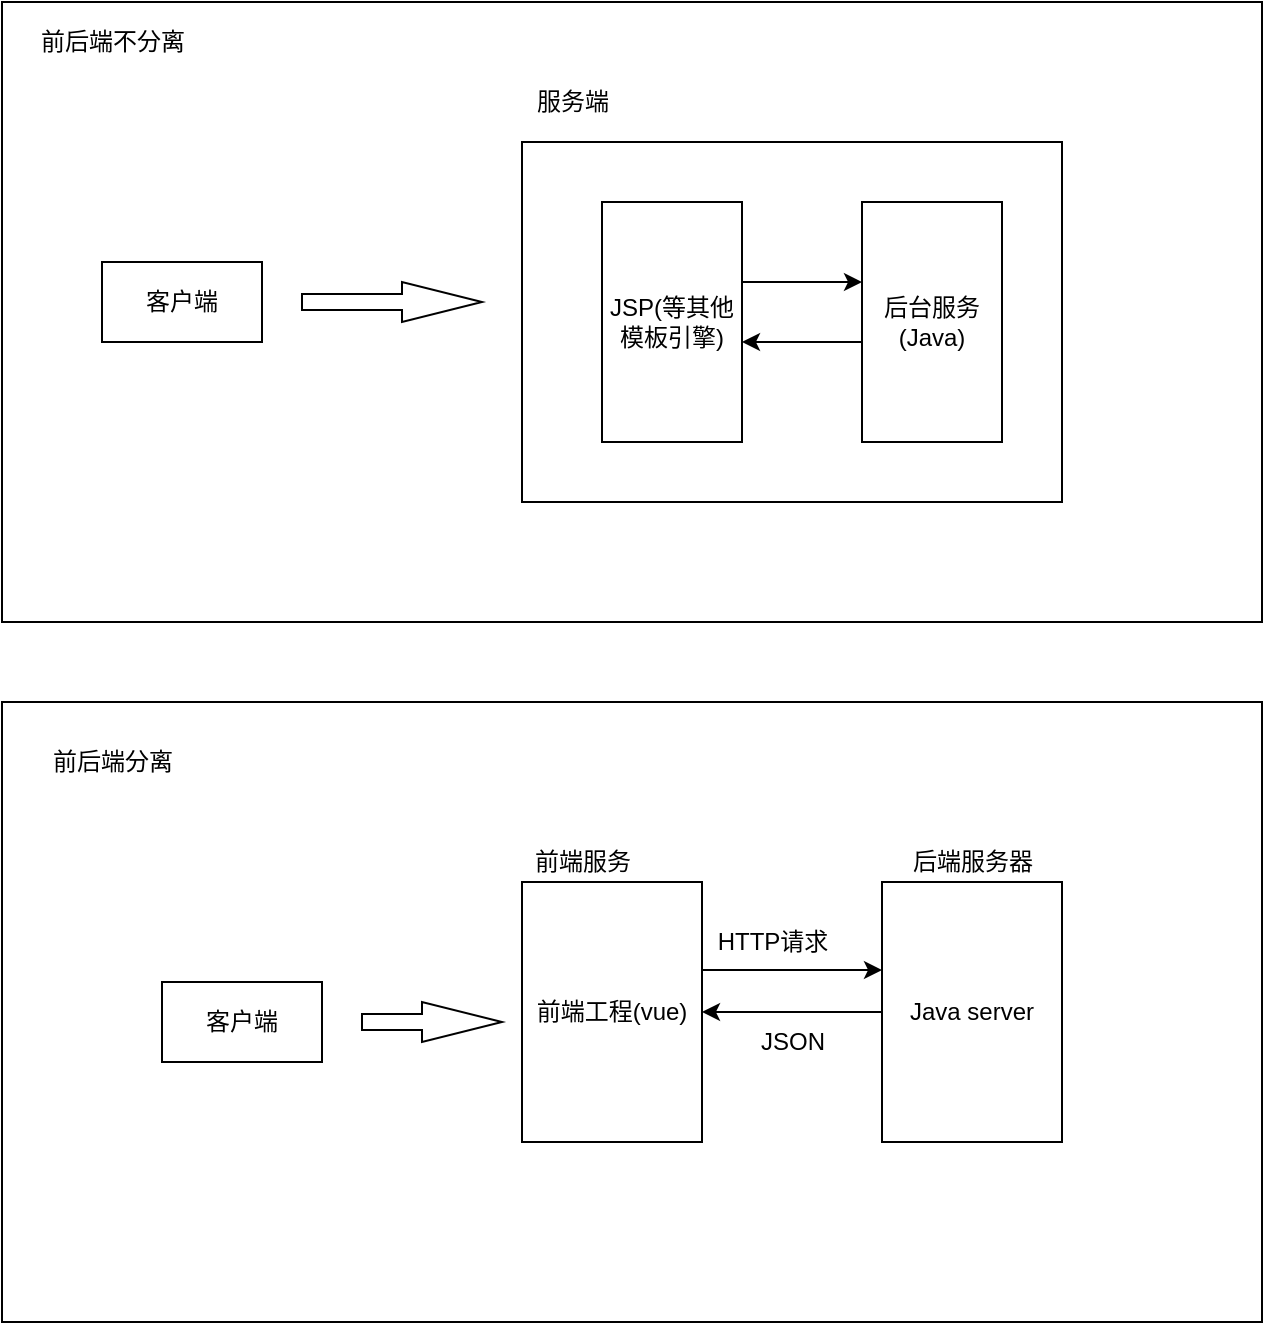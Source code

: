 <mxfile version="15.4.0" type="device"><diagram id="aFvEkNMsZASEARXa8Sws" name="第 1 页"><mxGraphModel dx="1088" dy="787" grid="1" gridSize="10" guides="1" tooltips="1" connect="1" arrows="1" fold="1" page="1" pageScale="1" pageWidth="1654" pageHeight="2336" math="0" shadow="0"><root><mxCell id="0"/><mxCell id="1" parent="0"/><mxCell id="ZWy51t2yL7k-YZ2EVI8P-11" value="" style="rounded=0;whiteSpace=wrap;html=1;" vertex="1" parent="1"><mxGeometry x="130" y="20" width="630" height="310" as="geometry"/></mxCell><mxCell id="ZWy51t2yL7k-YZ2EVI8P-1" value="客户端" style="rounded=0;whiteSpace=wrap;html=1;" vertex="1" parent="1"><mxGeometry x="180" y="150" width="80" height="40" as="geometry"/></mxCell><mxCell id="ZWy51t2yL7k-YZ2EVI8P-2" value="" style="html=1;shadow=0;dashed=0;align=center;verticalAlign=middle;shape=mxgraph.arrows2.arrow;dy=0.6;dx=40;notch=0;" vertex="1" parent="1"><mxGeometry x="280" y="160" width="90" height="20" as="geometry"/></mxCell><mxCell id="ZWy51t2yL7k-YZ2EVI8P-3" value="" style="rounded=0;whiteSpace=wrap;html=1;" vertex="1" parent="1"><mxGeometry x="390" y="90" width="270" height="180" as="geometry"/></mxCell><mxCell id="ZWy51t2yL7k-YZ2EVI8P-4" value="服务端" style="text;html=1;align=center;verticalAlign=middle;resizable=0;points=[];autosize=1;strokeColor=none;fillColor=none;" vertex="1" parent="1"><mxGeometry x="390" y="60" width="50" height="20" as="geometry"/></mxCell><mxCell id="ZWy51t2yL7k-YZ2EVI8P-9" style="edgeStyle=orthogonalEdgeStyle;rounded=0;orthogonalLoop=1;jettySize=auto;html=1;" edge="1" parent="1" source="ZWy51t2yL7k-YZ2EVI8P-6" target="ZWy51t2yL7k-YZ2EVI8P-7"><mxGeometry relative="1" as="geometry"><Array as="points"><mxPoint x="540" y="160"/><mxPoint x="540" y="160"/></Array></mxGeometry></mxCell><mxCell id="ZWy51t2yL7k-YZ2EVI8P-6" value="JSP(等其他模板引擎)" style="rounded=0;whiteSpace=wrap;html=1;" vertex="1" parent="1"><mxGeometry x="430" y="120" width="70" height="120" as="geometry"/></mxCell><mxCell id="ZWy51t2yL7k-YZ2EVI8P-10" style="edgeStyle=orthogonalEdgeStyle;rounded=0;orthogonalLoop=1;jettySize=auto;html=1;" edge="1" parent="1" source="ZWy51t2yL7k-YZ2EVI8P-7" target="ZWy51t2yL7k-YZ2EVI8P-6"><mxGeometry relative="1" as="geometry"><Array as="points"><mxPoint x="540" y="190"/><mxPoint x="540" y="190"/></Array></mxGeometry></mxCell><mxCell id="ZWy51t2yL7k-YZ2EVI8P-7" value="后台服务(Java)" style="rounded=0;whiteSpace=wrap;html=1;" vertex="1" parent="1"><mxGeometry x="560" y="120" width="70" height="120" as="geometry"/></mxCell><mxCell id="ZWy51t2yL7k-YZ2EVI8P-12" value="前后端不分离" style="text;html=1;align=center;verticalAlign=middle;resizable=0;points=[];autosize=1;strokeColor=none;fillColor=none;" vertex="1" parent="1"><mxGeometry x="140" y="30" width="90" height="20" as="geometry"/></mxCell><mxCell id="ZWy51t2yL7k-YZ2EVI8P-13" value="" style="rounded=0;whiteSpace=wrap;html=1;" vertex="1" parent="1"><mxGeometry x="130" y="370" width="630" height="310" as="geometry"/></mxCell><mxCell id="ZWy51t2yL7k-YZ2EVI8P-14" value="客户端" style="rounded=0;whiteSpace=wrap;html=1;" vertex="1" parent="1"><mxGeometry x="210" y="510" width="80" height="40" as="geometry"/></mxCell><mxCell id="ZWy51t2yL7k-YZ2EVI8P-15" value="" style="html=1;shadow=0;dashed=0;align=center;verticalAlign=middle;shape=mxgraph.arrows2.arrow;dy=0.6;dx=40;notch=0;" vertex="1" parent="1"><mxGeometry x="310" y="520" width="70" height="20" as="geometry"/></mxCell><mxCell id="ZWy51t2yL7k-YZ2EVI8P-22" value="前后端分离" style="text;html=1;align=center;verticalAlign=middle;resizable=0;points=[];autosize=1;strokeColor=none;fillColor=none;" vertex="1" parent="1"><mxGeometry x="145" y="390" width="80" height="20" as="geometry"/></mxCell><mxCell id="ZWy51t2yL7k-YZ2EVI8P-34" style="edgeStyle=orthogonalEdgeStyle;rounded=0;orthogonalLoop=1;jettySize=auto;html=1;entryX=0;entryY=0.5;entryDx=0;entryDy=0;" edge="1" parent="1"><mxGeometry relative="1" as="geometry"><mxPoint x="480" y="504" as="sourcePoint"/><mxPoint x="570" y="504" as="targetPoint"/></mxGeometry></mxCell><mxCell id="ZWy51t2yL7k-YZ2EVI8P-23" value="前端工程(vue)" style="rounded=0;whiteSpace=wrap;html=1;" vertex="1" parent="1"><mxGeometry x="390" y="460" width="90" height="130" as="geometry"/></mxCell><mxCell id="ZWy51t2yL7k-YZ2EVI8P-25" value="前端服务" style="text;html=1;align=center;verticalAlign=middle;resizable=0;points=[];autosize=1;strokeColor=none;fillColor=none;" vertex="1" parent="1"><mxGeometry x="390" y="440" width="60" height="20" as="geometry"/></mxCell><mxCell id="ZWy51t2yL7k-YZ2EVI8P-35" style="edgeStyle=orthogonalEdgeStyle;rounded=0;orthogonalLoop=1;jettySize=auto;html=1;entryX=1;entryY=0.5;entryDx=0;entryDy=0;" edge="1" parent="1" source="ZWy51t2yL7k-YZ2EVI8P-26" target="ZWy51t2yL7k-YZ2EVI8P-23"><mxGeometry relative="1" as="geometry"/></mxCell><mxCell id="ZWy51t2yL7k-YZ2EVI8P-26" value="Java server" style="rounded=0;whiteSpace=wrap;html=1;" vertex="1" parent="1"><mxGeometry x="570" y="460" width="90" height="130" as="geometry"/></mxCell><mxCell id="ZWy51t2yL7k-YZ2EVI8P-27" value="后端服务器" style="text;html=1;align=center;verticalAlign=middle;resizable=0;points=[];autosize=1;strokeColor=none;fillColor=none;" vertex="1" parent="1"><mxGeometry x="575" y="440" width="80" height="20" as="geometry"/></mxCell><mxCell id="ZWy51t2yL7k-YZ2EVI8P-31" value="HTTP请求" style="text;html=1;align=center;verticalAlign=middle;resizable=0;points=[];autosize=1;strokeColor=none;fillColor=none;" vertex="1" parent="1"><mxGeometry x="480" y="480" width="70" height="20" as="geometry"/></mxCell><mxCell id="ZWy51t2yL7k-YZ2EVI8P-36" value="JSON" style="text;html=1;align=center;verticalAlign=middle;resizable=0;points=[];autosize=1;strokeColor=none;fillColor=none;" vertex="1" parent="1"><mxGeometry x="500" y="530" width="50" height="20" as="geometry"/></mxCell></root></mxGraphModel></diagram></mxfile>